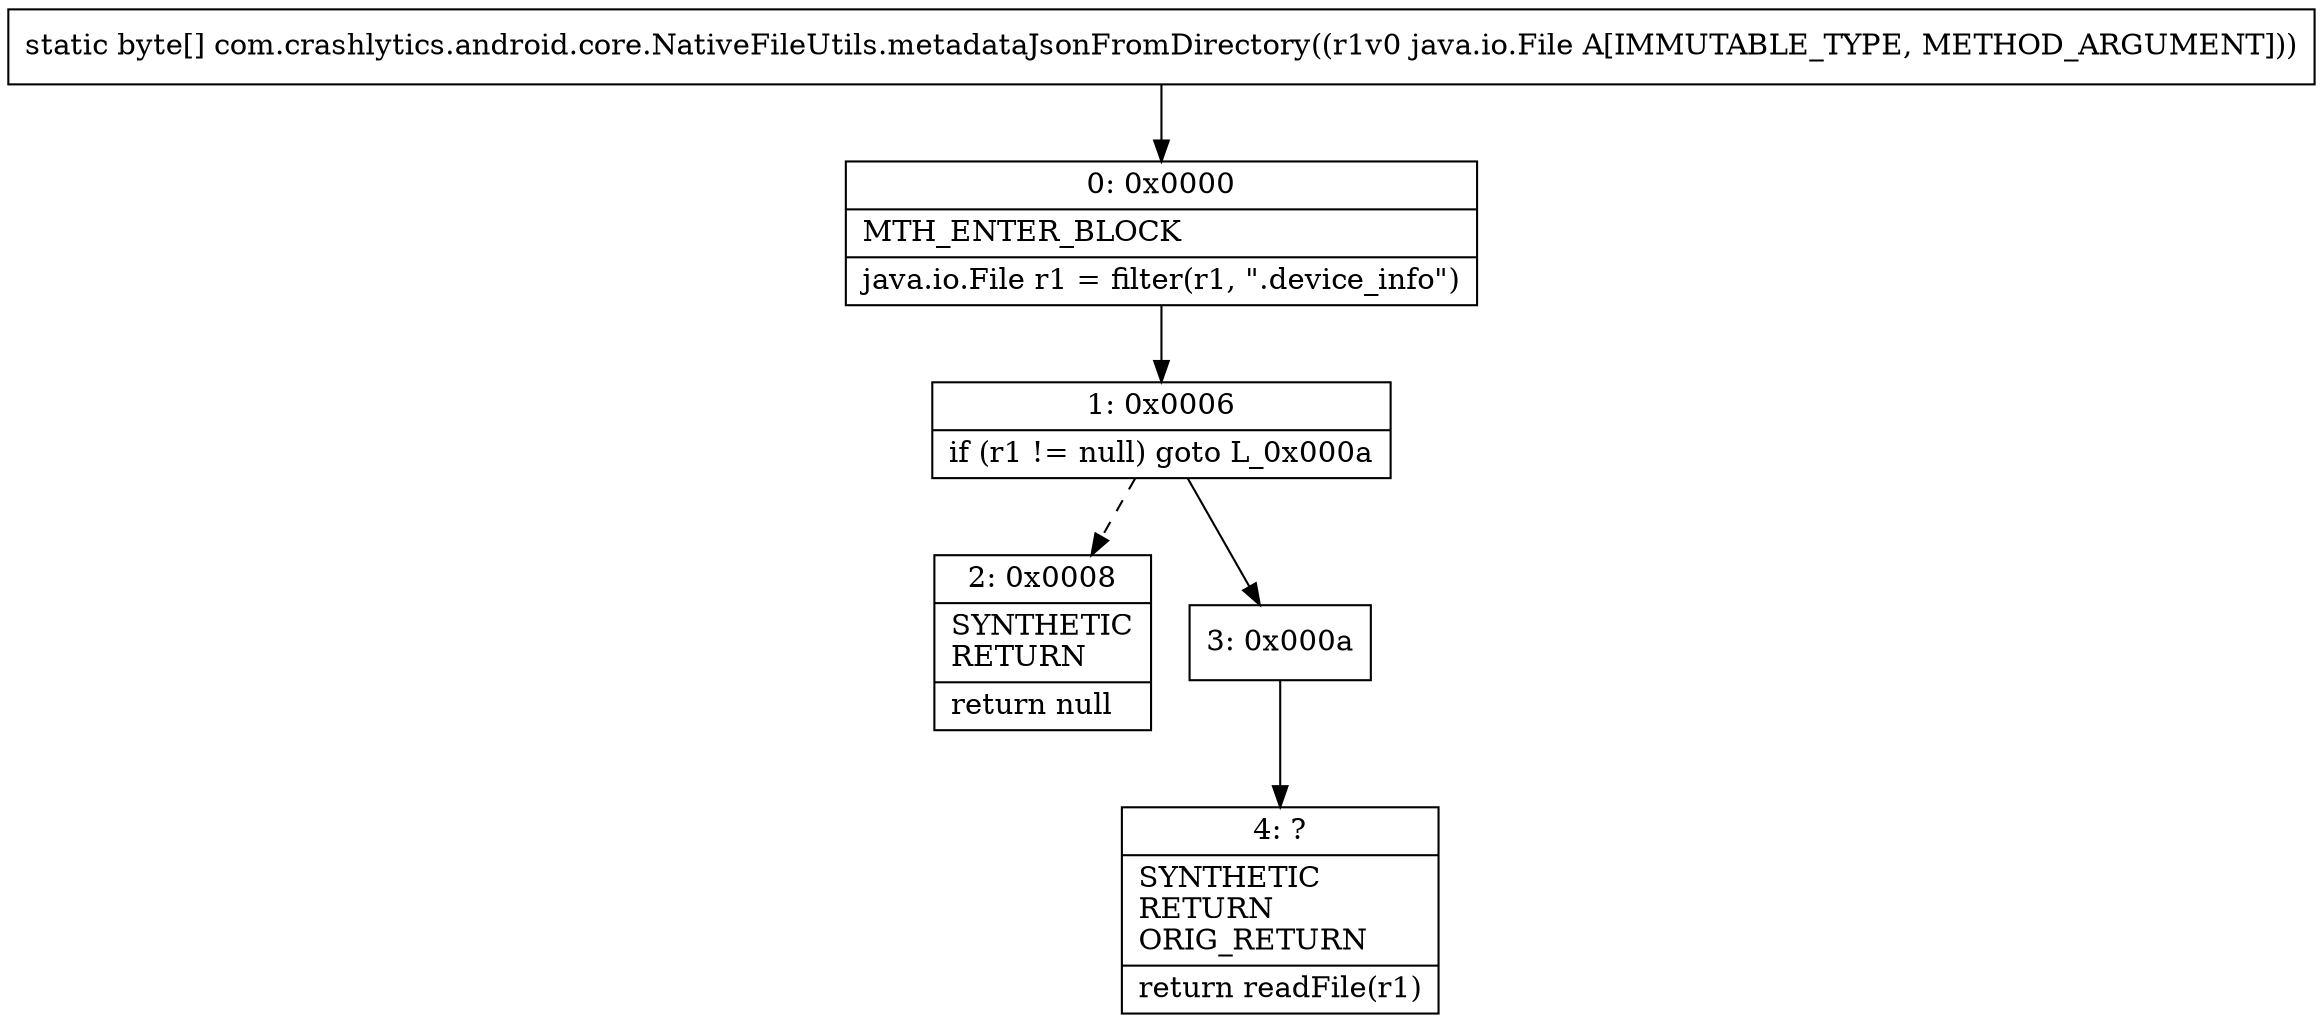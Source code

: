 digraph "CFG forcom.crashlytics.android.core.NativeFileUtils.metadataJsonFromDirectory(Ljava\/io\/File;)[B" {
Node_0 [shape=record,label="{0\:\ 0x0000|MTH_ENTER_BLOCK\l|java.io.File r1 = filter(r1, \".device_info\")\l}"];
Node_1 [shape=record,label="{1\:\ 0x0006|if (r1 != null) goto L_0x000a\l}"];
Node_2 [shape=record,label="{2\:\ 0x0008|SYNTHETIC\lRETURN\l|return null\l}"];
Node_3 [shape=record,label="{3\:\ 0x000a}"];
Node_4 [shape=record,label="{4\:\ ?|SYNTHETIC\lRETURN\lORIG_RETURN\l|return readFile(r1)\l}"];
MethodNode[shape=record,label="{static byte[] com.crashlytics.android.core.NativeFileUtils.metadataJsonFromDirectory((r1v0 java.io.File A[IMMUTABLE_TYPE, METHOD_ARGUMENT])) }"];
MethodNode -> Node_0;
Node_0 -> Node_1;
Node_1 -> Node_2[style=dashed];
Node_1 -> Node_3;
Node_3 -> Node_4;
}

